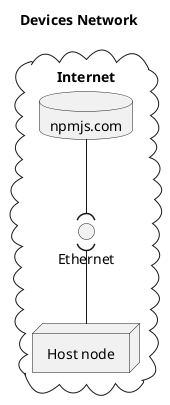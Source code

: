@startuml devices_network
    title Devices Network

    cloud "Internet" as Internet {
        database "npmjs.com" as PackageServer
        node "Host node" as HostNode
        interface "Ethernet" as Ethernet
        PackageServer --( Ethernet
        Ethernet )-- HostNode
    }
@enduml

@startuml services_network
    skinparam note {
        FontName "Courier New"
    }

    title Services Network

    node "npmjs.com" as NPMServer {
        interface "NPM Interface" as NPMInterface #ffc7fd
        node "NPM Service" as NPMService
        database "NPM Register" as NPMRegister
        NPMService -> NPMRegister: use
        NPMService -- NPMInterface
    }

    node "Host node" as HostNode {

        frame "NPM Global Scope" as NPMGlobalScope {
            package "@imazzine/idk" as IDKPackage {
                artifact "package.json" as PACKAGE_JSON [[./ConfigurationAPI.svg]]
                artifact "idk.js" as IDK_JS
                IDK_JS <.. PACKAGE_JSON: specifying path
            }
        }
        NPMRegister "1..*" o-- IDKPackage

        node "Node.js process" as NodeJS {
            component "IDK Application" as IDKApplication [[./IDKApplication.svg]]
            IDKApplication <-- IDK_JS: execute
        }
        NodeJS --> IDK_JS: evaluate

        node "NPM Client" as NPMClient
        NPMInterface )- NPMClient
        NodeJS <-- NPMClient: run

        interface "bin" as NPMBinAPI [[https://docs.npmjs.com/files/package.json#bin]] #ffc7fd
        NPMClient -- NPMBinAPI

        frame "Command Line" as CommandLine {
            interface "idk" as IDKInterface #c9ffc7
            NPMBinAPI )-- IDKInterface

            interface "npm" as NPMCli [[https://docs.npmjs.com/cli/install]] #c9ffc7
            NPMClient -- NPMCli

            note as NPM_CLI_LIST
                npm i -g @imazzine/idk@0.0.0
            end note
            NPMCli .. NPM_CLI_LIST
        }

        interface "Configuration API" as ConfigurationAPI [[./ConfigurationAPI.svg]] #ffc7fd
        NPMClient --( ConfigurationAPI
        PACKAGE_JSON - ConfigurationAPI

        note as IDK_CLI_LIST
            idk help
            idk version
            idk commands <add|configure|remove> <package_path> [set|unset] [key] [value]
            idk projects <add|configure|remove> <project_path> [set|unset] [key] [value]
            idk list <commands|projects>
            --
            idk lint
            idk test
            idk document
            idk compile [mode]
            idk build
        end note
        IDKInterface .. IDK_CLI_LIST
    }
@enduml

@startuml ConfigurationAPI
    title Configuration API

    object "package.json" as package.json {
        +name: "@imazzine/idk"
        +version: "0.0.0"
        +bin: <Bin>
        +idk: <Idk>
        +dependencies: <Dependencies>
    }

    object "Dependencies" as Dependencies {
        +commander: <string> <b>(2.20.0)</b>
        +@imazzine/idk.help: <string> <b>(0.0.0)</b>
        +@imazzine/idk.version: <string> <b>(0.0.0)</b>
        +@imazzine/idk.commands: <string> <b>(0.0.0)</b>
        +@imazzine/idk.projects: <string> <b>(0.0.0)</b>
        +@imazzine/idk.list: <string> <b>(0.0.0)</b>
        +@imazzine/idk.lint: <string> <b>(0.0.0)</b>
        +@imazzine/idk.test: <string> <b>(0.0.0)</b>
        +@imazzine/idk.document: <string> <b>(0.0.0)</b>
        +@imazzine/idk.compile: <string> <b>(0.0.0)</b>
        +@imazzine/idk.build: <string> <b>(0.0.0)</b>
    }
    package.json "1" *-- "1" Dependencies

    object "Bin" as Bin {
        +idk: <string> <b>("./idk.js")</b>
    }
    package.json "1" *-- "1" Bin

    object "Idk" as Idk {
        +commands: <Array<Command>>
        +projects: <Array<Project>>
    }
    package.json "1" *-- "1" Idk

    object "Command" as Command {
        +path: <string>
        +config: <Object>
    }
    Idk "1" o-- "0..*" Command

    object "Project" as Project {
        +path: <string>
        +config: <Object>
    }
    Idk "1" o-- "0..*" Project
@enduml

@startuml IDKApplication
    title IDK Application

    node "Node.js Runtime" as NodeJS {
        database "env.idk" as Environment [[./Environment.svg]]
        NodeJS "1" *- "1" Environment
        package "@imazzine/idk@0.0.0" as idkPackage {
            interface "IDK Command" as IDKCommandInterface [[./IDKCommandInterface.svg]] #c9ffc7
            frame "node_modules" as node_modules {

                package "commander@2.20.0" as CommanderPackage {
                    component "Commander" as CommanderComponent [[https://www.npmjs.com/package/commander]]
                    interface "Command API" as CommandAPI [[http://tj.github.io/commander.js/#Command]] #ffc7fd
                    CommanderComponent -- CommandAPI
                }

                package "@imazzine/idk.help@0.0.0" as HelpPackage {
                    component "Help Command" as HelpCommand [[./HelpCommand.svg]]
                    CommandAPI )-- HelpCommand
                    HelpCommand -- IDKCommandInterface
                }
                CommanderPackage -[hidden]- HelpPackage

                package "@imazzine/idk.version@0.0.0" as VersionPackage {
                    component "Version Command" as VersionCommand [[./VersionCommand.svg]]
                    CommandAPI )-- VersionCommand
                    VersionCommand -- IDKCommandInterface
                }
                HelpPackage -[hidden]- VersionPackage

                package "@imazzine/idk.commands@0.0.0" as CommandsPackage {
                    component "Commands Command" as CommandsCommand [[./CommandsCommand.svg]]
                    CommandAPI )-- CommandsCommand
                    CommandsCommand -- IDKCommandInterface
                }
                VersionPackage -[hidden]- CommandsPackage

                package "@imazzine/idk.projects@0.0.0" as ProjectsPackage {
                    component "Projects Command" as ProjectsCommand [[./ProjectsCommand.svg]]
                    CommandAPI )-- ProjectsCommand  
                    ProjectsCommand -- IDKCommandInterface
                }
                CommanderPackage -[hidden]- ProjectsPackage

                package "@imazzine/idk.list@0.0.0" as ListPackage {
                    component "List Command" as ListCommand [[./ListCommand.svg]]
                    CommandAPI )-- ListCommand
                    ListCommand -- IDKCommandInterface
                }
                ProjectsPackage -[hidden]- ListPackage

                package "@imazzine/idk.lint@0.0.0" as LintPackage {
                    component "Lint Command" as LintCommand [[./LintCommand.svg]]
                    CommandAPI )-- LintCommand
                    LintCommand -- IDKCommandInterface
                }
                ListPackage -[hidden]- LintPackage

                package "@imazzine/idk.test@0.0.0" as TestPackage {
                    component "Test Command" as TestCommand [[./TestCommand.svg]]
                    CommandAPI )-- TestCommand
                    TestCommand -- IDKCommandInterface
                }
                CommanderPackage -[hidden]- TestPackage

                package "@imazzine/idk.document@0.0.0" as DocumentPackage {
                    component "Document Command" as DocumentCommand [[./DocumentCommand.svg]]
                    CommandAPI )-- DocumentCommand
                    DocumentCommand -- IDKCommandInterface
                }
                TestPackage -[hidden]- DocumentPackage

                package "@imazzine/idk.compile@0.0.0" as CompilePackage {
                    component "Compile Command" as CompileCommand [[./CompileCommand.svg]]
                    CommandAPI )-- CompileCommand
                    CompileCommand -- IDKCommandInterface
                }
                DocumentPackage -[hidden]- CompilePackage

                package "@imazzine/idk.build@0.0.0" as BuildPackage {
                    component "Build Command" as BuildCommand [[./BuildCommand.svg]]
                    CommandAPI )-- BuildCommand
                    BuildCommand -- IDKCommandInterface
                }
            }
            database "package.json" as ConfigurationDB
            interface "Configuration API" as ConfigurationAPI [[./ConfigurationAPI.svg]] #ffc7fd
            ConfigurationDB -- ConfigurationAPI

            interface "process" as process [[https://nodejs.org/dist/latest-v10.x/docs/api/process.html]] #ffc7fd

            component "IDK Executor" as IDKExecutor [[./IDKExecutor.svg]]
            ConfigurationAPI )-- IDKExecutor
            IDKExecutor -( IDKCommandInterface
            process )- IDKExecutor

        }
    }
    NodeJS -- process
@enduml

@startuml IDKCommandInterface
    title IDK Command Interface

    object export {
        +help(): <void>
        +execute(argv: <Array<string>>): <void>
    }
@enduml

@startuml Environment
    title Process IDK Environment Interface

    object "process.env.idk" as Idk {
        +version: <string>
        +commands: <Array<Command>>
        +projects: <Array<Project>>
        +current: <Project|boolean>
    }

    object "Command" as Command {
        +path: <string>
        +config: <Object>
    }
    Idk "1" o-- "0..*" Command

    object "Project" as Project {
        +path: <string>
        +config: <Object>
    }
    Idk "1" o-- "0..*" Project
@enduml

@startuml IDKExecutor
    title IDK Executor

|main|
    start
        :const process;/
        :process.env.idk = process.env.idk || {};]
        if (!process.env.idk) then (yes)
            :process.env.idk =
            getIdk('./package.json');]
|getIdk|
            :path/
            :const package = readJson(path);]
            :package['idk'].version = package.version;]
            :return package['idk'];/
|main|
        endif
        if (!process.env.idk.current) then (yes)
            :process.env.idk.current =
            getCurrent(process.cwd());|
|getCurrent|
            :path/
            repeat
                :const pjson = path.resolve(path, './package.json');]
                if (exist(pjson)) then (yes)
                    :const package = readJson(pjson);]
                    if (package.idk &&
process.env.idk.version ===
package.idk.version) then (yes)
                        :const current = {};]
                        :current.path = path;]
                        :current.config = package.idk.config;]
                        :const projects = process.env.idk.projects]
                        while (let i = 0; i < projects.length; i++)
                            if (projects[i].path === current.path) then (yes)
                                :current.config = _.union(
                                    current.config,
                                    projects[i].config
                                );]
                            endif
                        endwhile
                        :return current;/
                        (A)
                        detach
                    endif
                endif
                :const prev = path;]
                :path = path.resolve(path, './..'); ]
            repeat while (path !== prev) is (yes)
            ->no;
            :return false;/
            (A)
            detach
|main|
        endif
        (A)
        :const commands = process.env.idk.commands]
        while (let i = 0; i < commands.length; i++)
            :require
                .ensure(commands[i].path)
                .then((command)=>{
                    command.execute(process.argv)
                });|
        endwhile
    end
@enduml

@startuml HelpCommand
    title Help Command

    start
        : [[./Environment.svg idk]] /
        :const commands = idk.commands]
        while (let i = 0; i < commands.length; i++)
            :require
                .ensure(commands[i].path)
                .then((command)=>{
                    command.help()
                });|
        endwhile
    end
@enduml

@startuml VersionCommand
    title Version Command

    start
        : [[./Environment.svg idk]] /
        :idk.version/
    end
@enduml

@startuml CommandsCommand
    title Commands Command

    start
        : [[./Environment.svg idk]],\naction, package_path,\nconfig_action, config_key,\nconfig_value /
        note right
            <b>idk commands <action> <package_path> [config_action] [config_key] [config_value]</b>
            
            <b><action></b> Required. Specify action type over the [[./IDKCommandInterface.svg IDK Command Javascript Interface]] interface specified in <b><package_path></b> parameter:
                
                <b>add</b> - add specified interface to commands register;
                <b>configure</b> - set/unset specified interface configuration parameter;
                <b>remove</b> - remove specified interface from commands register;
            
            <b><package_path></b> Required. Globally installed NPM package name or absolute file path to the Javascript file with [[./IDKCommandInterface.svg IDK Command Javascript Interface]].
            
            <b>[config_action]</b> Required with <b>configure</b> <b><action></b>. Ignored for the rest of <b><action></b>s. Specify action over the configuration parameter specified in <b>[config_key]</b>.
            Throw if <b>[config_key]</b> did not specified:
                
                <b>set</b> - set (or update if exist) parameter using <b>[config_value]</b> parameter as a value. Throw if <b>[config_value]</b> did not specified.
                <b>unset</b> - remove <b>[config_key]</b> parameter from the register if exist. Do nothing otherwise.
            
            <b>[config_key]</b> Required for <b>configure</b> <b><action></b>. Ignored for the rest of <b><action></b>s. Specify configuration action parameter name.
            
            <b>[config_value]</b> Required for <b>configure</b> <b><action></b> with <b>set</b> <b>[config_action]</b>. Ignored for the rest of <b><action></b>s and <b>[config_action]</b>s.
        end note
        if (action == "add") then (yes)
            if (!package_path) then (yes)
                :package_path required/
                  stop
            endif
            :const cmd = await require
                .ensure(package_path);]
            if (!cmd || !cmd.help || !cmd.execute) then (yes)
                :required module is not IDK
                Command Javascript Interface/
                stop
            endif
            while (let i = 0; i < idk.commands.length; i++)
                if (idk.commands[i].path == package_path) then (yes)
                    :specified command already registered/
                    stop
                endif
            endwhile
            :idk.commands.push({
                path: package_path,
                config: {}})|
        elseif (action == "remove") then (yes)

        elseif (action == "configure") then (yes)

        else (no)

        endif
    end
@enduml

@startuml ProjectsCommand
    title Projects Command

    start
        : [[./Environment.svg idk]] /
    end
@enduml

@startuml ListCommand
    title List Command

    start
        : [[./Environment.svg idk]] /
    end
@enduml

@startuml LintCommand
    title Lint Command

    start
        : [[./Environment.svg idk]] /
    end
@enduml

@startuml TestCommand
    title Test Command

    start
        : [[./Environment.svg idk]] /
    end
@enduml

@startuml DocumentCommand
    title Document Command

    start
        : [[./Environment.svg idk]] /
    end
@enduml

@startuml CompileCommand
    title Compile Command

    start
        : [[./Environment.svg idk]] /
    end
@enduml

@startuml BuildCommand
    title Build Command

    start
        : [[./Environment.svg idk]] /
    end
@enduml